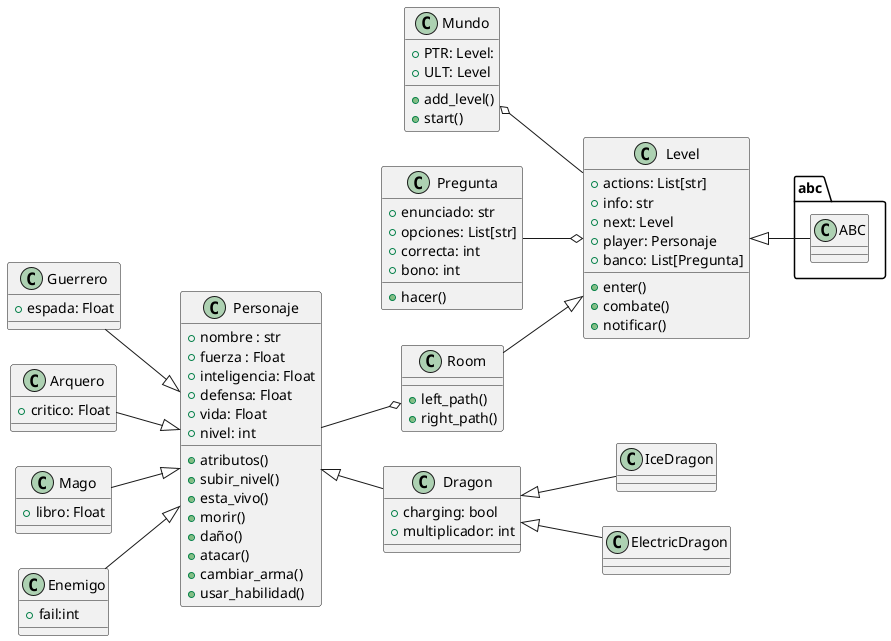 @startuml
left to right direction
class Personaje{
+nombre : str
+fuerza : Float 
+inteligencia: Float
+defensa: Float
+vida: Float 
+nivel: int
+atributos()
+subir_nivel()
+esta_vivo()
+morir()
+daño()
+atacar()
+cambiar_arma()
+usar_habilidad()
}
class Guerrero{
+ espada: Float
}
class Arquero{
+ critico: Float
}
class Mago{
+libro: Float
}
class Mundo{
+PTR: Level:
+ULT: Level
+add_level()
+start()
}
class Level{
+ actions: List[str]
+ info: str
+ next: Level
+ player: Personaje
+ banco: List[Pregunta]
+ enter()
+ combate()
+ notificar()
}
class Enemigo{
+fail:int
}
class abc.ABC{
}
class Dragon{
+charging: bool
+multiplicador: int
}
class IceDragon{
}
class ElectricDragon{
}
class Pregunta{
+ enunciado: str
+opciones: List[str]
+correcta: int
+bono: int
+hacer()
}
class Room{
+left_path()
+right_path()
}
Mundo o-- Level
Level <|--abc.ABC
Room --|> Level
Personaje <|-- Dragon
Guerrero --|> Personaje
Enemigo --|> Personaje
Mago --|> Personaje
Arquero --|> Personaje
Personaje--o Room
Pregunta --o Level
Dragon<|--ElectricDragon
Dragon<|--IceDragon
@enduml